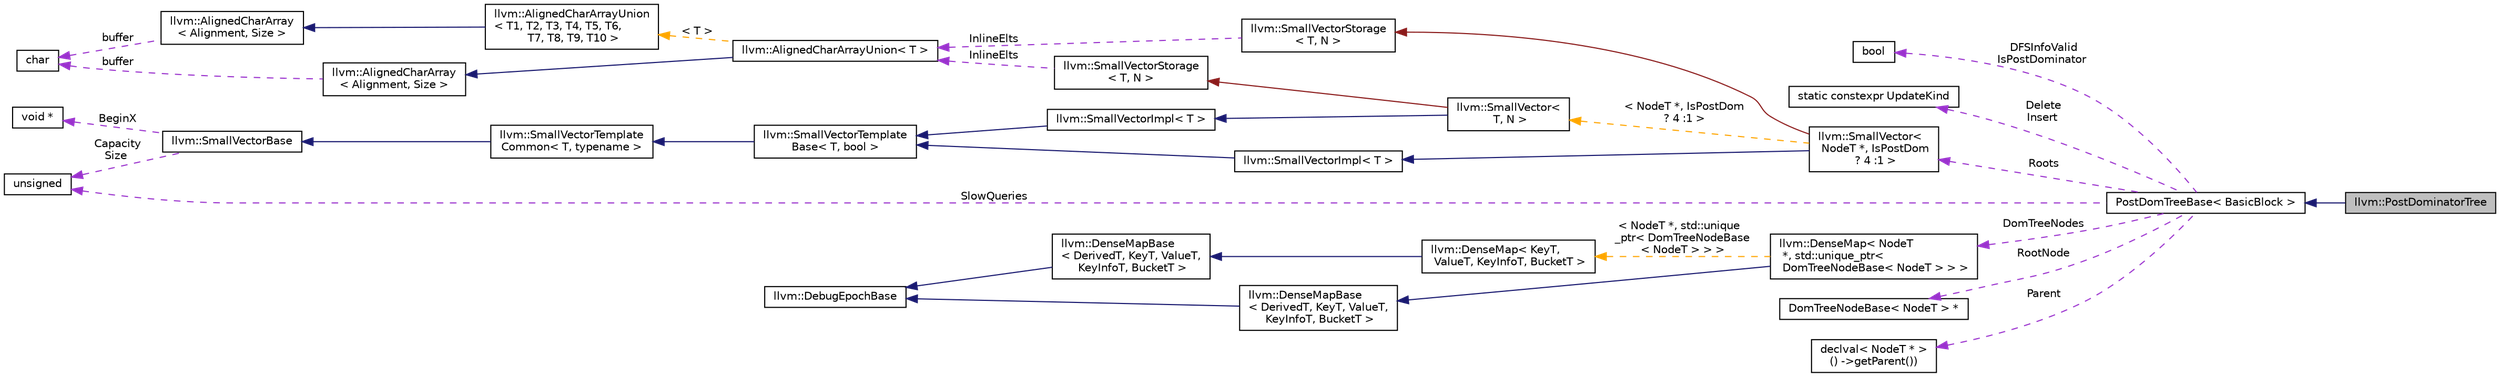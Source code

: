 digraph "llvm::PostDominatorTree"
{
 // LATEX_PDF_SIZE
  bgcolor="transparent";
  edge [fontname="Helvetica",fontsize="10",labelfontname="Helvetica",labelfontsize="10"];
  node [fontname="Helvetica",fontsize="10",shape="box"];
  rankdir="LR";
  Node1 [label="llvm::PostDominatorTree",height=0.2,width=0.4,color="black", fillcolor="grey75", style="filled", fontcolor="black",tooltip="PostDominatorTree Class - Concrete subclass of DominatorTree that is used to compute the post-dominat..."];
  Node2 -> Node1 [dir="back",color="midnightblue",fontsize="10",style="solid",fontname="Helvetica"];
  Node2 [label="PostDomTreeBase\< BasicBlock \>",height=0.2,width=0.4,color="black",URL="$classllvm_1_1DominatorTreeBase.html",tooltip="Core dominator tree base class."];
  Node3 -> Node2 [dir="back",color="darkorchid3",fontsize="10",style="dashed",label=" DFSInfoValid\nIsPostDominator" ,fontname="Helvetica"];
  Node3 [label="bool",height=0.2,width=0.4,color="black",URL="$classbool.html",tooltip=" "];
  Node4 -> Node2 [dir="back",color="darkorchid3",fontsize="10",style="dashed",label=" Delete\nInsert" ,fontname="Helvetica"];
  Node4 [label="static constexpr UpdateKind",height=0.2,width=0.4,color="black",tooltip=" "];
  Node5 -> Node2 [dir="back",color="darkorchid3",fontsize="10",style="dashed",label=" Roots" ,fontname="Helvetica"];
  Node5 [label="llvm::SmallVector\<\l NodeT *, IsPostDom\l ? 4 :1 \>",height=0.2,width=0.4,color="black",URL="$classllvm_1_1SmallVector.html",tooltip=" "];
  Node6 -> Node5 [dir="back",color="midnightblue",fontsize="10",style="solid",fontname="Helvetica"];
  Node6 [label="llvm::SmallVectorImpl\< T \>",height=0.2,width=0.4,color="black",URL="$classllvm_1_1SmallVectorImpl.html",tooltip="This class consists of common code factored out of the SmallVector class to reduce code duplication b..."];
  Node7 -> Node6 [dir="back",color="midnightblue",fontsize="10",style="solid",fontname="Helvetica"];
  Node7 [label="llvm::SmallVectorTemplate\lBase\< T, bool \>",height=0.2,width=0.4,color="black",URL="$classllvm_1_1SmallVectorTemplateBase.html",tooltip="SmallVectorTemplateBase<TriviallyCopyable = false> - This is where we put method implementations that..."];
  Node8 -> Node7 [dir="back",color="midnightblue",fontsize="10",style="solid",fontname="Helvetica"];
  Node8 [label="llvm::SmallVectorTemplate\lCommon\< T, typename \>",height=0.2,width=0.4,color="black",URL="$classllvm_1_1SmallVectorTemplateCommon.html",tooltip="This is the part of SmallVectorTemplateBase which does not depend on whether the type T is a POD."];
  Node9 -> Node8 [dir="back",color="midnightblue",fontsize="10",style="solid",fontname="Helvetica"];
  Node9 [label="llvm::SmallVectorBase",height=0.2,width=0.4,color="black",URL="$classllvm_1_1SmallVectorBase.html",tooltip="This is all the non-templated stuff common to all SmallVectors."];
  Node10 -> Node9 [dir="back",color="darkorchid3",fontsize="10",style="dashed",label=" BeginX" ,fontname="Helvetica"];
  Node10 [label="void *",height=0.2,width=0.4,color="black",tooltip=" "];
  Node11 -> Node9 [dir="back",color="darkorchid3",fontsize="10",style="dashed",label=" Capacity\nSize" ,fontname="Helvetica"];
  Node11 [label="unsigned",height=0.2,width=0.4,color="black",URL="$classunsigned.html",tooltip=" "];
  Node12 -> Node5 [dir="back",color="firebrick4",fontsize="10",style="solid",fontname="Helvetica"];
  Node12 [label="llvm::SmallVectorStorage\l\< T, N \>",height=0.2,width=0.4,color="black",URL="$structllvm_1_1SmallVectorStorage.html",tooltip="Storage for the SmallVector elements."];
  Node13 -> Node12 [dir="back",color="darkorchid3",fontsize="10",style="dashed",label=" InlineElts" ,fontname="Helvetica"];
  Node13 [label="llvm::AlignedCharArrayUnion\< T \>",height=0.2,width=0.4,color="black",URL="$structllvm_1_1AlignedCharArrayUnion.html",tooltip=" "];
  Node14 -> Node13 [dir="back",color="midnightblue",fontsize="10",style="solid",fontname="Helvetica"];
  Node14 [label="llvm::AlignedCharArray\l\< Alignment, Size \>",height=0.2,width=0.4,color="black",URL="$structllvm_1_1AlignedCharArray.html",tooltip="Helper for building an aligned character array type."];
  Node15 -> Node14 [dir="back",color="darkorchid3",fontsize="10",style="dashed",label=" buffer" ,fontname="Helvetica"];
  Node15 [label="char",height=0.2,width=0.4,color="black",URL="$classchar.html",tooltip=" "];
  Node16 -> Node13 [dir="back",color="orange",fontsize="10",style="dashed",label=" \< T \>" ,fontname="Helvetica"];
  Node16 [label="llvm::AlignedCharArrayUnion\l\< T1, T2, T3, T4, T5, T6,\l T7, T8, T9, T10 \>",height=0.2,width=0.4,color="black",URL="$structllvm_1_1AlignedCharArrayUnion.html",tooltip="This union template exposes a suitably aligned and sized character array member which can hold elemen..."];
  Node17 -> Node16 [dir="back",color="midnightblue",fontsize="10",style="solid",fontname="Helvetica"];
  Node17 [label="llvm::AlignedCharArray\l\< Alignment, Size \>",height=0.2,width=0.4,color="black",URL="$structllvm_1_1AlignedCharArray.html",tooltip="Helper for building an aligned character array type."];
  Node15 -> Node17 [dir="back",color="darkorchid3",fontsize="10",style="dashed",label=" buffer" ,fontname="Helvetica"];
  Node18 -> Node5 [dir="back",color="orange",fontsize="10",style="dashed",label=" \< NodeT *, IsPostDom\l ? 4 :1 \>" ,fontname="Helvetica"];
  Node18 [label="llvm::SmallVector\<\l T, N \>",height=0.2,width=0.4,color="black",URL="$classllvm_1_1SmallVector.html",tooltip="This is a 'vector' (really, a variable-sized array), optimized for the case when the array is small."];
  Node19 -> Node18 [dir="back",color="midnightblue",fontsize="10",style="solid",fontname="Helvetica"];
  Node19 [label="llvm::SmallVectorImpl\< T \>",height=0.2,width=0.4,color="black",URL="$classllvm_1_1SmallVectorImpl.html",tooltip="This class consists of common code factored out of the SmallVector class to reduce code duplication b..."];
  Node7 -> Node19 [dir="back",color="midnightblue",fontsize="10",style="solid",fontname="Helvetica"];
  Node20 -> Node18 [dir="back",color="firebrick4",fontsize="10",style="solid",fontname="Helvetica"];
  Node20 [label="llvm::SmallVectorStorage\l\< T, N \>",height=0.2,width=0.4,color="black",URL="$structllvm_1_1SmallVectorStorage.html",tooltip="Storage for the SmallVector elements."];
  Node13 -> Node20 [dir="back",color="darkorchid3",fontsize="10",style="dashed",label=" InlineElts" ,fontname="Helvetica"];
  Node21 -> Node2 [dir="back",color="darkorchid3",fontsize="10",style="dashed",label=" DomTreeNodes" ,fontname="Helvetica"];
  Node21 [label="llvm::DenseMap\< NodeT\l *, std::unique_ptr\<\l DomTreeNodeBase\< NodeT \> \> \>",height=0.2,width=0.4,color="black",URL="$classllvm_1_1DenseMap.html",tooltip=" "];
  Node22 -> Node21 [dir="back",color="midnightblue",fontsize="10",style="solid",fontname="Helvetica"];
  Node22 [label="llvm::DenseMapBase\l\< DerivedT, KeyT, ValueT,\l KeyInfoT, BucketT \>",height=0.2,width=0.4,color="black",URL="$classllvm_1_1DenseMapBase.html",tooltip=" "];
  Node23 -> Node22 [dir="back",color="midnightblue",fontsize="10",style="solid",fontname="Helvetica"];
  Node23 [label="llvm::DebugEpochBase",height=0.2,width=0.4,color="black",URL="$classllvm_1_1DebugEpochBase.html",tooltip=" "];
  Node24 -> Node21 [dir="back",color="orange",fontsize="10",style="dashed",label=" \< NodeT *, std::unique\l_ptr\< DomTreeNodeBase\l\< NodeT \> \> \>" ,fontname="Helvetica"];
  Node24 [label="llvm::DenseMap\< KeyT,\l ValueT, KeyInfoT, BucketT \>",height=0.2,width=0.4,color="black",URL="$classllvm_1_1DenseMap.html",tooltip=" "];
  Node25 -> Node24 [dir="back",color="midnightblue",fontsize="10",style="solid",fontname="Helvetica"];
  Node25 [label="llvm::DenseMapBase\l\< DerivedT, KeyT, ValueT,\l KeyInfoT, BucketT \>",height=0.2,width=0.4,color="black",URL="$classllvm_1_1DenseMapBase.html",tooltip=" "];
  Node23 -> Node25 [dir="back",color="midnightblue",fontsize="10",style="solid",fontname="Helvetica"];
  Node26 -> Node2 [dir="back",color="darkorchid3",fontsize="10",style="dashed",label=" RootNode" ,fontname="Helvetica"];
  Node26 [label="DomTreeNodeBase\< NodeT \> *",height=0.2,width=0.4,color="black",tooltip=" "];
  Node27 -> Node2 [dir="back",color="darkorchid3",fontsize="10",style="dashed",label=" Parent" ,fontname="Helvetica"];
  Node27 [label="declval\< NodeT * \>\l() -\>getParent())",height=0.2,width=0.4,color="black",tooltip=" "];
  Node11 -> Node2 [dir="back",color="darkorchid3",fontsize="10",style="dashed",label=" SlowQueries" ,fontname="Helvetica"];
}
